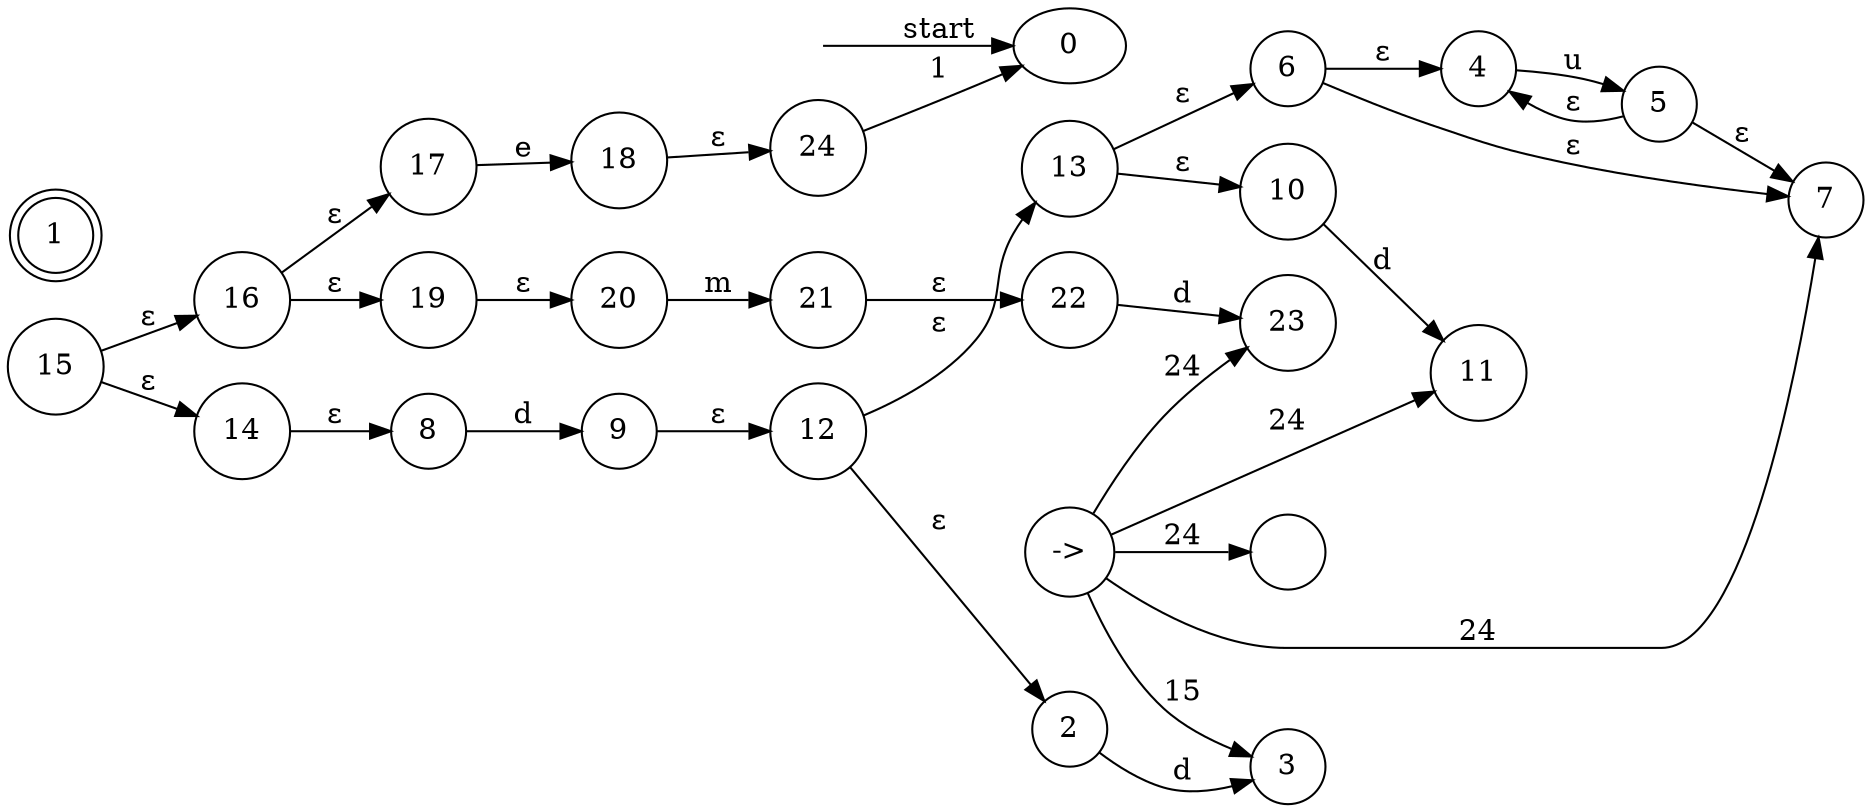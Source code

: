 digraph enfa {
    rankdir = LR;
    __start [style = invis, shape = point];
    __start -> "0" [ label = "start" ];
    node [shape = doublecircle]; "1"
    node [shape = circle];
    "2" -> "3" [ label = "d" ];
    "4" -> "5" [ label = "u" ];
    "6" -> "4" [ label = "&epsilon;" ];
    "6" -> "7" [ label = "&epsilon;" ];
    "5" -> "4" [ label = "&epsilon;" ];
    "5" -> "7" [ label = "&epsilon;" ];
    "14" -> "8" [ label = "&epsilon;" ];
    "8" -> "9" [ label = "d" ];
    "9" -> "12" [ label = "&epsilon;" ];
    "10" -> "11" [ label = "d" ];
    "12" -> "2" [ label = "&epsilon;" ];
    "12" -> "13" [ label = "&epsilon;" ];
    "13" -> "10" [ label = "&epsilon;" ];
    "13" -> "6" [ label = "&epsilon;" ];
    "15" -> "14" [ label = "&epsilon;" ];
    "15" -> "16" [ label = "&epsilon;" ];
    "17" -> "18" [ label = "e" ];
    "16" -> "17" [ label = "&epsilon;" ];
    "16" -> "19" [ label = "&epsilon;" ];
    "20" -> "21" [ label = "m" ];
    "18" -> "24" [ label = "&epsilon;" ];
    "21" -> "22" [ label = "&epsilon;" ];
    "22" -> "23" [ label = "d" ];
    "19" -> "20" [ label = "&epsilon;" ];
    "24" -> "0" [ label = "1" ];
    "->" -> "3" [ label = "15" ];
    "->" -> "11" [ label = "24" ];
    "->" -> "7" [ label = "24" ];
    "->" -> "23" [ label = "24" ];
    "->" -> "" [ label = "24" ];
}
